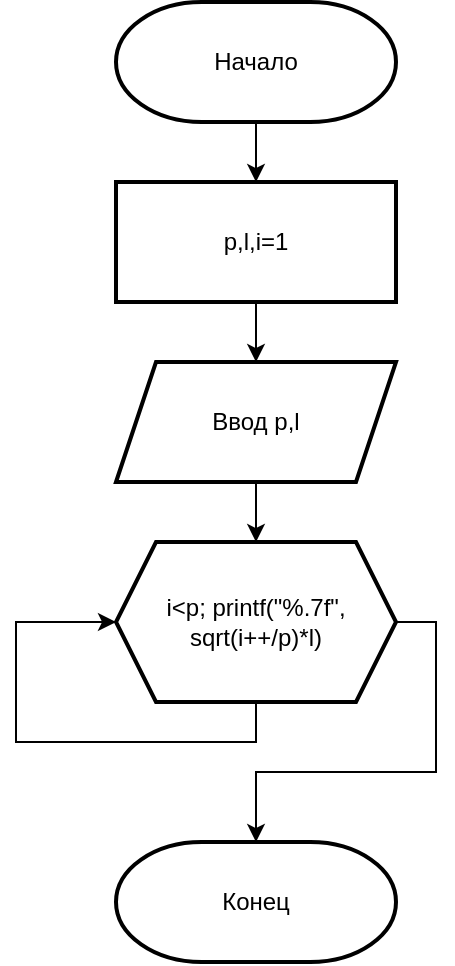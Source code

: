 <mxfile version="20.6.0" type="github">
  <diagram id="C5RBs43oDa-KdzZeNtuy" name="Page-1">
    <mxGraphModel dx="2201" dy="799" grid="1" gridSize="10" guides="1" tooltips="1" connect="1" arrows="1" fold="1" page="1" pageScale="1" pageWidth="827" pageHeight="1169" math="0" shadow="0">
      <root>
        <mxCell id="WIyWlLk6GJQsqaUBKTNV-0" />
        <mxCell id="WIyWlLk6GJQsqaUBKTNV-1" parent="WIyWlLk6GJQsqaUBKTNV-0" />
        <mxCell id="JJHKJbkncqgu617OYgFC-2" value="" style="edgeStyle=orthogonalEdgeStyle;rounded=0;orthogonalLoop=1;jettySize=auto;html=1;" edge="1" parent="WIyWlLk6GJQsqaUBKTNV-1" source="JJHKJbkncqgu617OYgFC-0" target="JJHKJbkncqgu617OYgFC-1">
          <mxGeometry relative="1" as="geometry" />
        </mxCell>
        <mxCell id="JJHKJbkncqgu617OYgFC-0" value="Начало" style="strokeWidth=2;html=1;shape=mxgraph.flowchart.terminator;whiteSpace=wrap;" vertex="1" parent="WIyWlLk6GJQsqaUBKTNV-1">
          <mxGeometry y="70" width="140" height="60" as="geometry" />
        </mxCell>
        <mxCell id="JJHKJbkncqgu617OYgFC-4" value="" style="edgeStyle=orthogonalEdgeStyle;rounded=0;orthogonalLoop=1;jettySize=auto;html=1;" edge="1" parent="WIyWlLk6GJQsqaUBKTNV-1" source="JJHKJbkncqgu617OYgFC-1" target="JJHKJbkncqgu617OYgFC-3">
          <mxGeometry relative="1" as="geometry" />
        </mxCell>
        <mxCell id="JJHKJbkncqgu617OYgFC-1" value="p,l,i=1" style="whiteSpace=wrap;html=1;strokeWidth=2;" vertex="1" parent="WIyWlLk6GJQsqaUBKTNV-1">
          <mxGeometry y="160" width="140" height="60" as="geometry" />
        </mxCell>
        <mxCell id="JJHKJbkncqgu617OYgFC-6" value="" style="edgeStyle=orthogonalEdgeStyle;rounded=0;orthogonalLoop=1;jettySize=auto;html=1;" edge="1" parent="WIyWlLk6GJQsqaUBKTNV-1" source="JJHKJbkncqgu617OYgFC-3" target="JJHKJbkncqgu617OYgFC-5">
          <mxGeometry relative="1" as="geometry" />
        </mxCell>
        <mxCell id="JJHKJbkncqgu617OYgFC-3" value="Ввод p,l" style="shape=parallelogram;perimeter=parallelogramPerimeter;whiteSpace=wrap;html=1;fixedSize=1;strokeWidth=2;" vertex="1" parent="WIyWlLk6GJQsqaUBKTNV-1">
          <mxGeometry y="250" width="140" height="60" as="geometry" />
        </mxCell>
        <mxCell id="JJHKJbkncqgu617OYgFC-8" style="edgeStyle=orthogonalEdgeStyle;rounded=0;orthogonalLoop=1;jettySize=auto;html=1;exitX=0.5;exitY=1;exitDx=0;exitDy=0;entryX=0;entryY=0.5;entryDx=0;entryDy=0;" edge="1" parent="WIyWlLk6GJQsqaUBKTNV-1" source="JJHKJbkncqgu617OYgFC-5" target="JJHKJbkncqgu617OYgFC-5">
          <mxGeometry relative="1" as="geometry">
            <mxPoint x="-10" y="420" as="targetPoint" />
            <Array as="points">
              <mxPoint x="70" y="440" />
              <mxPoint x="-50" y="440" />
              <mxPoint x="-50" y="380" />
            </Array>
          </mxGeometry>
        </mxCell>
        <mxCell id="JJHKJbkncqgu617OYgFC-10" style="edgeStyle=orthogonalEdgeStyle;rounded=0;orthogonalLoop=1;jettySize=auto;html=1;exitX=1;exitY=0.5;exitDx=0;exitDy=0;entryX=0.5;entryY=0;entryDx=0;entryDy=0;entryPerimeter=0;" edge="1" parent="WIyWlLk6GJQsqaUBKTNV-1" source="JJHKJbkncqgu617OYgFC-5" target="JJHKJbkncqgu617OYgFC-9">
          <mxGeometry relative="1" as="geometry" />
        </mxCell>
        <mxCell id="JJHKJbkncqgu617OYgFC-5" value="i&amp;lt;p; printf(&quot;%.7f&quot;,&lt;br&gt;sqrt(i++/p)*l)" style="shape=hexagon;perimeter=hexagonPerimeter2;whiteSpace=wrap;html=1;fixedSize=1;strokeWidth=2;" vertex="1" parent="WIyWlLk6GJQsqaUBKTNV-1">
          <mxGeometry y="340" width="140" height="80" as="geometry" />
        </mxCell>
        <mxCell id="JJHKJbkncqgu617OYgFC-9" value="Конец" style="strokeWidth=2;html=1;shape=mxgraph.flowchart.terminator;whiteSpace=wrap;" vertex="1" parent="WIyWlLk6GJQsqaUBKTNV-1">
          <mxGeometry y="490" width="140" height="60" as="geometry" />
        </mxCell>
      </root>
    </mxGraphModel>
  </diagram>
</mxfile>
